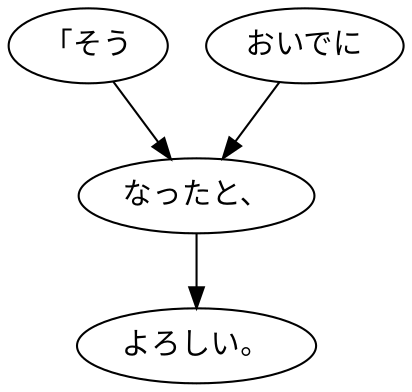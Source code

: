 digraph graph7639 {
	node0 [label="「そう"];
	node1 [label="おいでに"];
	node2 [label="なったと、"];
	node3 [label="よろしい。"];
	node0 -> node2;
	node1 -> node2;
	node2 -> node3;
}
